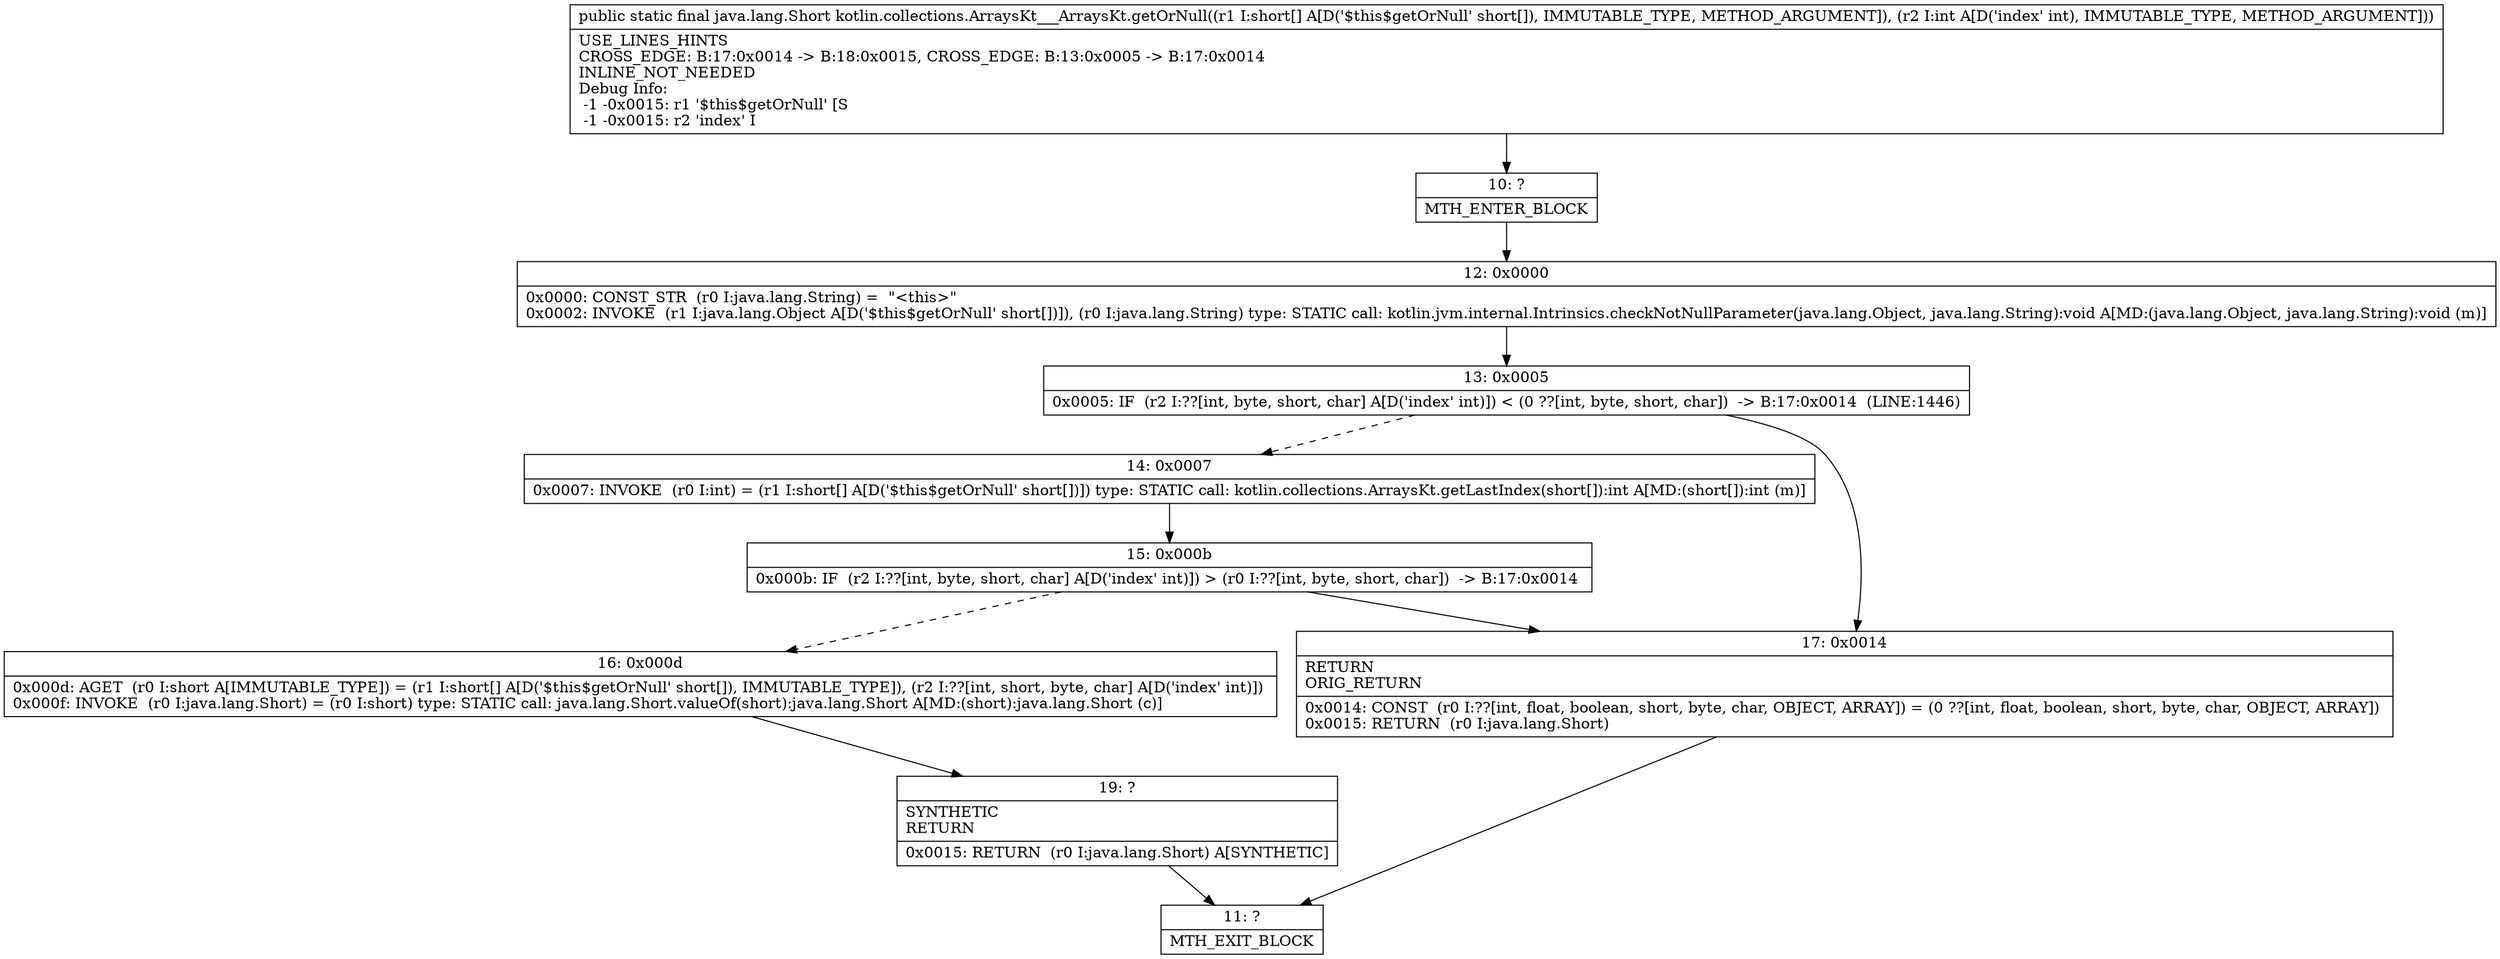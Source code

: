 digraph "CFG forkotlin.collections.ArraysKt___ArraysKt.getOrNull([SI)Ljava\/lang\/Short;" {
Node_10 [shape=record,label="{10\:\ ?|MTH_ENTER_BLOCK\l}"];
Node_12 [shape=record,label="{12\:\ 0x0000|0x0000: CONST_STR  (r0 I:java.lang.String) =  \"\<this\>\" \l0x0002: INVOKE  (r1 I:java.lang.Object A[D('$this$getOrNull' short[])]), (r0 I:java.lang.String) type: STATIC call: kotlin.jvm.internal.Intrinsics.checkNotNullParameter(java.lang.Object, java.lang.String):void A[MD:(java.lang.Object, java.lang.String):void (m)]\l}"];
Node_13 [shape=record,label="{13\:\ 0x0005|0x0005: IF  (r2 I:??[int, byte, short, char] A[D('index' int)]) \< (0 ??[int, byte, short, char])  \-\> B:17:0x0014  (LINE:1446)\l}"];
Node_14 [shape=record,label="{14\:\ 0x0007|0x0007: INVOKE  (r0 I:int) = (r1 I:short[] A[D('$this$getOrNull' short[])]) type: STATIC call: kotlin.collections.ArraysKt.getLastIndex(short[]):int A[MD:(short[]):int (m)]\l}"];
Node_15 [shape=record,label="{15\:\ 0x000b|0x000b: IF  (r2 I:??[int, byte, short, char] A[D('index' int)]) \> (r0 I:??[int, byte, short, char])  \-\> B:17:0x0014 \l}"];
Node_16 [shape=record,label="{16\:\ 0x000d|0x000d: AGET  (r0 I:short A[IMMUTABLE_TYPE]) = (r1 I:short[] A[D('$this$getOrNull' short[]), IMMUTABLE_TYPE]), (r2 I:??[int, short, byte, char] A[D('index' int)]) \l0x000f: INVOKE  (r0 I:java.lang.Short) = (r0 I:short) type: STATIC call: java.lang.Short.valueOf(short):java.lang.Short A[MD:(short):java.lang.Short (c)]\l}"];
Node_19 [shape=record,label="{19\:\ ?|SYNTHETIC\lRETURN\l|0x0015: RETURN  (r0 I:java.lang.Short) A[SYNTHETIC]\l}"];
Node_11 [shape=record,label="{11\:\ ?|MTH_EXIT_BLOCK\l}"];
Node_17 [shape=record,label="{17\:\ 0x0014|RETURN\lORIG_RETURN\l|0x0014: CONST  (r0 I:??[int, float, boolean, short, byte, char, OBJECT, ARRAY]) = (0 ??[int, float, boolean, short, byte, char, OBJECT, ARRAY]) \l0x0015: RETURN  (r0 I:java.lang.Short) \l}"];
MethodNode[shape=record,label="{public static final java.lang.Short kotlin.collections.ArraysKt___ArraysKt.getOrNull((r1 I:short[] A[D('$this$getOrNull' short[]), IMMUTABLE_TYPE, METHOD_ARGUMENT]), (r2 I:int A[D('index' int), IMMUTABLE_TYPE, METHOD_ARGUMENT]))  | USE_LINES_HINTS\lCROSS_EDGE: B:17:0x0014 \-\> B:18:0x0015, CROSS_EDGE: B:13:0x0005 \-\> B:17:0x0014\lINLINE_NOT_NEEDED\lDebug Info:\l  \-1 \-0x0015: r1 '$this$getOrNull' [S\l  \-1 \-0x0015: r2 'index' I\l}"];
MethodNode -> Node_10;Node_10 -> Node_12;
Node_12 -> Node_13;
Node_13 -> Node_14[style=dashed];
Node_13 -> Node_17;
Node_14 -> Node_15;
Node_15 -> Node_16[style=dashed];
Node_15 -> Node_17;
Node_16 -> Node_19;
Node_19 -> Node_11;
Node_17 -> Node_11;
}

